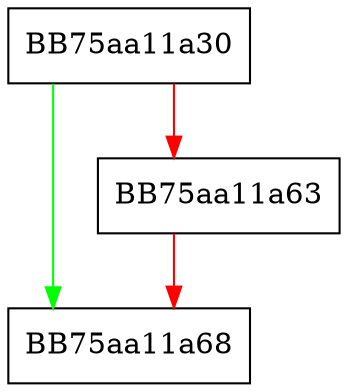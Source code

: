digraph RpfAPI_VFS_SetAttribByHandle {
  node [shape="box"];
  graph [splines=ortho];
  BB75aa11a30 -> BB75aa11a68 [color="green"];
  BB75aa11a30 -> BB75aa11a63 [color="red"];
  BB75aa11a63 -> BB75aa11a68 [color="red"];
}